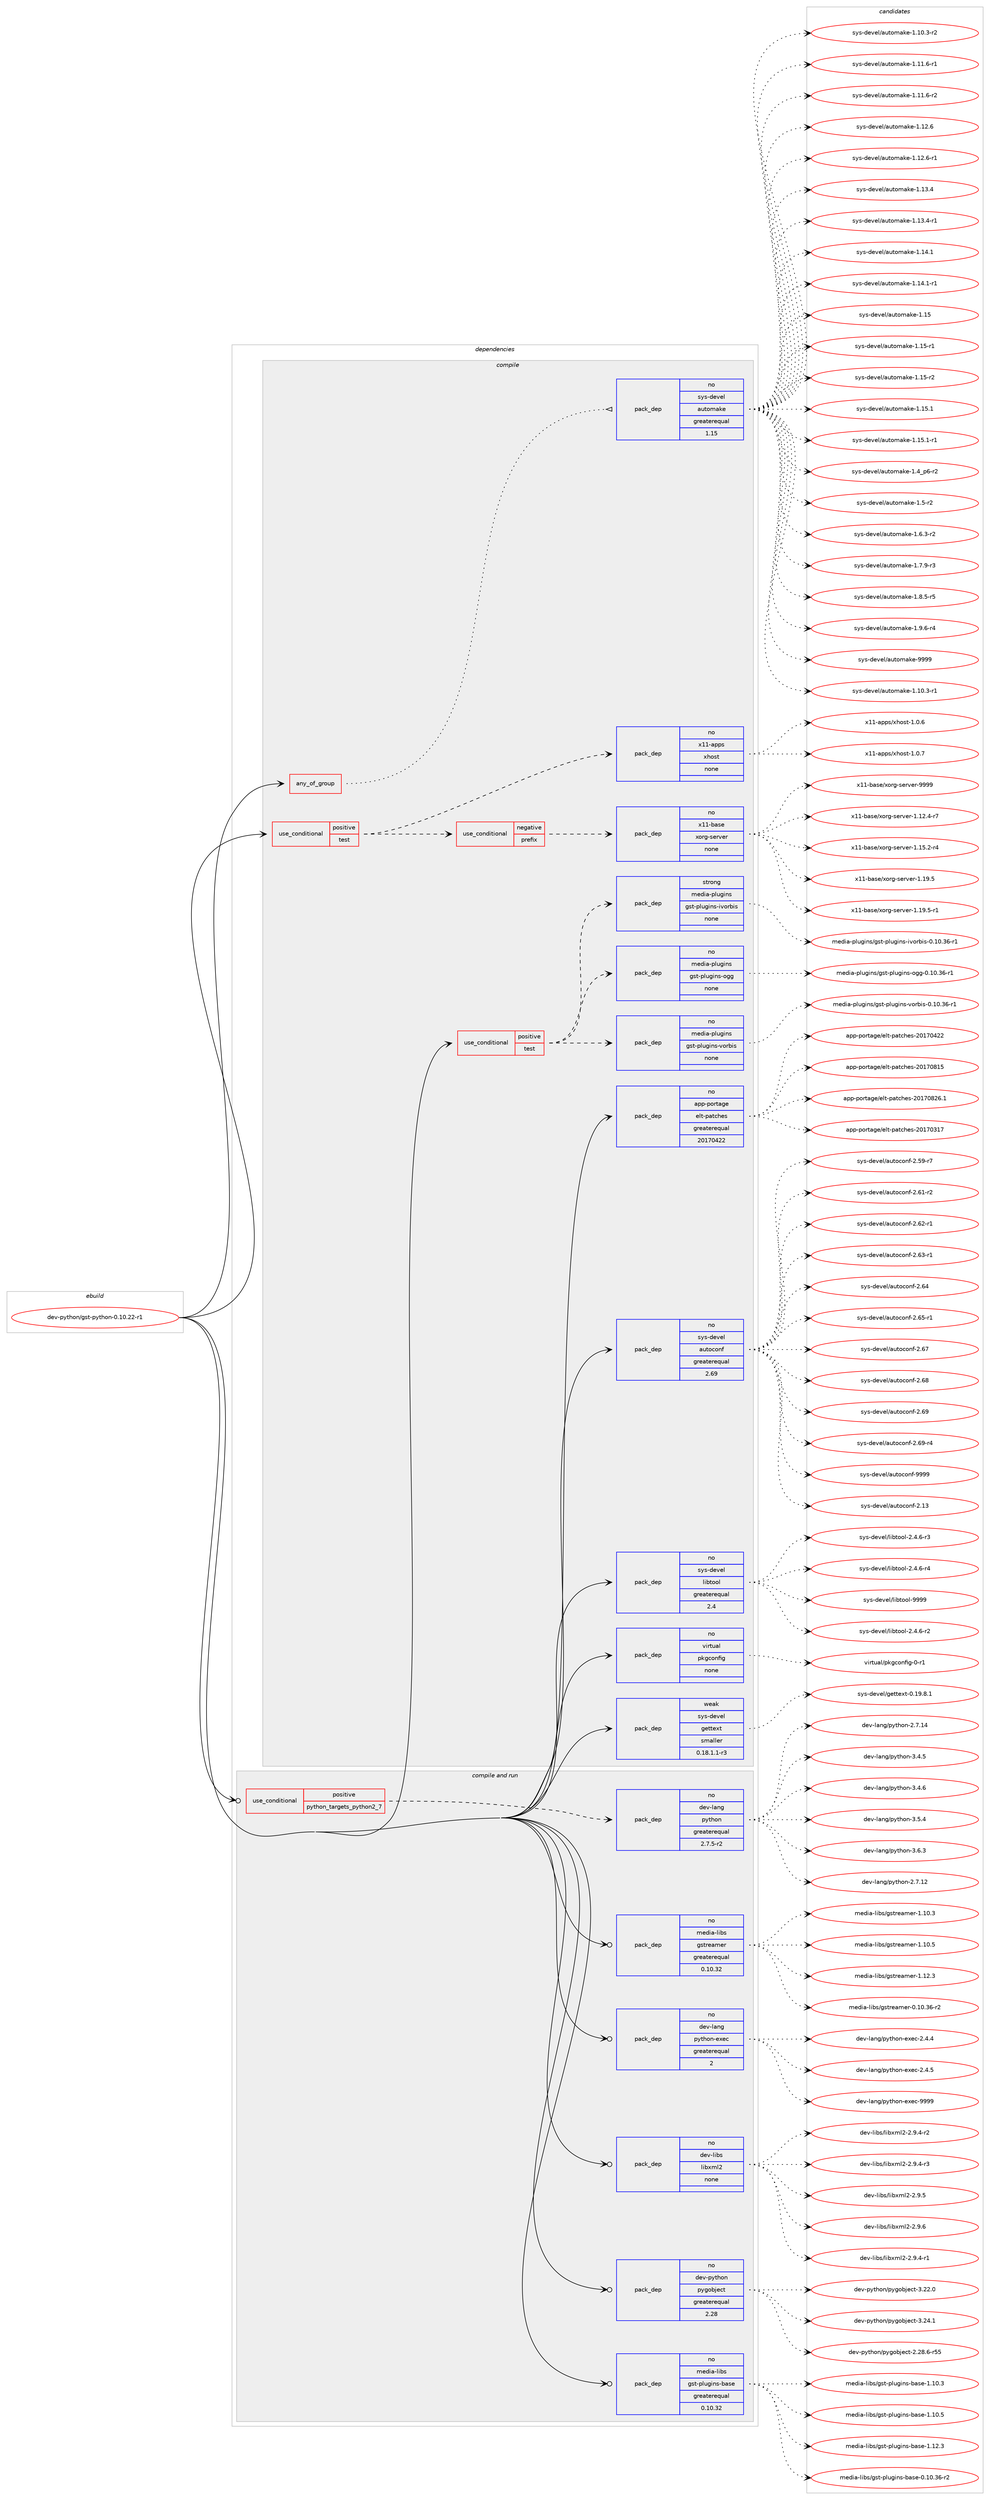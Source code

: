 digraph prolog {

# *************
# Graph options
# *************

newrank=true;
concentrate=true;
compound=true;
graph [rankdir=LR,fontname=Helvetica,fontsize=10,ranksep=1.5];#, ranksep=2.5, nodesep=0.2];
edge  [arrowhead=vee];
node  [fontname=Helvetica,fontsize=10];

# **********
# The ebuild
# **********

subgraph cluster_leftcol {
color=gray;
rank=same;
label=<<i>ebuild</i>>;
id [label="dev-python/gst-python-0.10.22-r1", color=red, width=4, href="../dev-python/gst-python-0.10.22-r1.svg"];
}

# ****************
# The dependencies
# ****************

subgraph cluster_midcol {
color=gray;
label=<<i>dependencies</i>>;
subgraph cluster_compile {
fillcolor="#eeeeee";
style=filled;
label=<<i>compile</i>>;
subgraph any3805 {
dependency159725 [label=<<TABLE BORDER="0" CELLBORDER="1" CELLSPACING="0" CELLPADDING="4"><TR><TD CELLPADDING="10">any_of_group</TD></TR></TABLE>>, shape=none, color=red];subgraph pack122416 {
dependency159726 [label=<<TABLE BORDER="0" CELLBORDER="1" CELLSPACING="0" CELLPADDING="4" WIDTH="220"><TR><TD ROWSPAN="6" CELLPADDING="30">pack_dep</TD></TR><TR><TD WIDTH="110">no</TD></TR><TR><TD>sys-devel</TD></TR><TR><TD>automake</TD></TR><TR><TD>greaterequal</TD></TR><TR><TD>1.15</TD></TR></TABLE>>, shape=none, color=blue];
}
dependency159725:e -> dependency159726:w [weight=20,style="dotted",arrowhead="oinv"];
}
id:e -> dependency159725:w [weight=20,style="solid",arrowhead="vee"];
subgraph cond33461 {
dependency159727 [label=<<TABLE BORDER="0" CELLBORDER="1" CELLSPACING="0" CELLPADDING="4"><TR><TD ROWSPAN="3" CELLPADDING="10">use_conditional</TD></TR><TR><TD>positive</TD></TR><TR><TD>test</TD></TR></TABLE>>, shape=none, color=red];
subgraph cond33462 {
dependency159728 [label=<<TABLE BORDER="0" CELLBORDER="1" CELLSPACING="0" CELLPADDING="4"><TR><TD ROWSPAN="3" CELLPADDING="10">use_conditional</TD></TR><TR><TD>negative</TD></TR><TR><TD>prefix</TD></TR></TABLE>>, shape=none, color=red];
subgraph pack122417 {
dependency159729 [label=<<TABLE BORDER="0" CELLBORDER="1" CELLSPACING="0" CELLPADDING="4" WIDTH="220"><TR><TD ROWSPAN="6" CELLPADDING="30">pack_dep</TD></TR><TR><TD WIDTH="110">no</TD></TR><TR><TD>x11-base</TD></TR><TR><TD>xorg-server</TD></TR><TR><TD>none</TD></TR><TR><TD></TD></TR></TABLE>>, shape=none, color=blue];
}
dependency159728:e -> dependency159729:w [weight=20,style="dashed",arrowhead="vee"];
}
dependency159727:e -> dependency159728:w [weight=20,style="dashed",arrowhead="vee"];
subgraph pack122418 {
dependency159730 [label=<<TABLE BORDER="0" CELLBORDER="1" CELLSPACING="0" CELLPADDING="4" WIDTH="220"><TR><TD ROWSPAN="6" CELLPADDING="30">pack_dep</TD></TR><TR><TD WIDTH="110">no</TD></TR><TR><TD>x11-apps</TD></TR><TR><TD>xhost</TD></TR><TR><TD>none</TD></TR><TR><TD></TD></TR></TABLE>>, shape=none, color=blue];
}
dependency159727:e -> dependency159730:w [weight=20,style="dashed",arrowhead="vee"];
}
id:e -> dependency159727:w [weight=20,style="solid",arrowhead="vee"];
subgraph cond33463 {
dependency159731 [label=<<TABLE BORDER="0" CELLBORDER="1" CELLSPACING="0" CELLPADDING="4"><TR><TD ROWSPAN="3" CELLPADDING="10">use_conditional</TD></TR><TR><TD>positive</TD></TR><TR><TD>test</TD></TR></TABLE>>, shape=none, color=red];
subgraph pack122419 {
dependency159732 [label=<<TABLE BORDER="0" CELLBORDER="1" CELLSPACING="0" CELLPADDING="4" WIDTH="220"><TR><TD ROWSPAN="6" CELLPADDING="30">pack_dep</TD></TR><TR><TD WIDTH="110">no</TD></TR><TR><TD>media-plugins</TD></TR><TR><TD>gst-plugins-ogg</TD></TR><TR><TD>none</TD></TR><TR><TD></TD></TR></TABLE>>, shape=none, color=blue];
}
dependency159731:e -> dependency159732:w [weight=20,style="dashed",arrowhead="vee"];
subgraph pack122420 {
dependency159733 [label=<<TABLE BORDER="0" CELLBORDER="1" CELLSPACING="0" CELLPADDING="4" WIDTH="220"><TR><TD ROWSPAN="6" CELLPADDING="30">pack_dep</TD></TR><TR><TD WIDTH="110">strong</TD></TR><TR><TD>media-plugins</TD></TR><TR><TD>gst-plugins-ivorbis</TD></TR><TR><TD>none</TD></TR><TR><TD></TD></TR></TABLE>>, shape=none, color=blue];
}
dependency159731:e -> dependency159733:w [weight=20,style="dashed",arrowhead="vee"];
subgraph pack122421 {
dependency159734 [label=<<TABLE BORDER="0" CELLBORDER="1" CELLSPACING="0" CELLPADDING="4" WIDTH="220"><TR><TD ROWSPAN="6" CELLPADDING="30">pack_dep</TD></TR><TR><TD WIDTH="110">no</TD></TR><TR><TD>media-plugins</TD></TR><TR><TD>gst-plugins-vorbis</TD></TR><TR><TD>none</TD></TR><TR><TD></TD></TR></TABLE>>, shape=none, color=blue];
}
dependency159731:e -> dependency159734:w [weight=20,style="dashed",arrowhead="vee"];
}
id:e -> dependency159731:w [weight=20,style="solid",arrowhead="vee"];
subgraph pack122422 {
dependency159735 [label=<<TABLE BORDER="0" CELLBORDER="1" CELLSPACING="0" CELLPADDING="4" WIDTH="220"><TR><TD ROWSPAN="6" CELLPADDING="30">pack_dep</TD></TR><TR><TD WIDTH="110">no</TD></TR><TR><TD>app-portage</TD></TR><TR><TD>elt-patches</TD></TR><TR><TD>greaterequal</TD></TR><TR><TD>20170422</TD></TR></TABLE>>, shape=none, color=blue];
}
id:e -> dependency159735:w [weight=20,style="solid",arrowhead="vee"];
subgraph pack122423 {
dependency159736 [label=<<TABLE BORDER="0" CELLBORDER="1" CELLSPACING="0" CELLPADDING="4" WIDTH="220"><TR><TD ROWSPAN="6" CELLPADDING="30">pack_dep</TD></TR><TR><TD WIDTH="110">no</TD></TR><TR><TD>sys-devel</TD></TR><TR><TD>autoconf</TD></TR><TR><TD>greaterequal</TD></TR><TR><TD>2.69</TD></TR></TABLE>>, shape=none, color=blue];
}
id:e -> dependency159736:w [weight=20,style="solid",arrowhead="vee"];
subgraph pack122424 {
dependency159737 [label=<<TABLE BORDER="0" CELLBORDER="1" CELLSPACING="0" CELLPADDING="4" WIDTH="220"><TR><TD ROWSPAN="6" CELLPADDING="30">pack_dep</TD></TR><TR><TD WIDTH="110">no</TD></TR><TR><TD>sys-devel</TD></TR><TR><TD>libtool</TD></TR><TR><TD>greaterequal</TD></TR><TR><TD>2.4</TD></TR></TABLE>>, shape=none, color=blue];
}
id:e -> dependency159737:w [weight=20,style="solid",arrowhead="vee"];
subgraph pack122425 {
dependency159738 [label=<<TABLE BORDER="0" CELLBORDER="1" CELLSPACING="0" CELLPADDING="4" WIDTH="220"><TR><TD ROWSPAN="6" CELLPADDING="30">pack_dep</TD></TR><TR><TD WIDTH="110">no</TD></TR><TR><TD>virtual</TD></TR><TR><TD>pkgconfig</TD></TR><TR><TD>none</TD></TR><TR><TD></TD></TR></TABLE>>, shape=none, color=blue];
}
id:e -> dependency159738:w [weight=20,style="solid",arrowhead="vee"];
subgraph pack122426 {
dependency159739 [label=<<TABLE BORDER="0" CELLBORDER="1" CELLSPACING="0" CELLPADDING="4" WIDTH="220"><TR><TD ROWSPAN="6" CELLPADDING="30">pack_dep</TD></TR><TR><TD WIDTH="110">weak</TD></TR><TR><TD>sys-devel</TD></TR><TR><TD>gettext</TD></TR><TR><TD>smaller</TD></TR><TR><TD>0.18.1.1-r3</TD></TR></TABLE>>, shape=none, color=blue];
}
id:e -> dependency159739:w [weight=20,style="solid",arrowhead="vee"];
}
subgraph cluster_compileandrun {
fillcolor="#eeeeee";
style=filled;
label=<<i>compile and run</i>>;
subgraph cond33464 {
dependency159740 [label=<<TABLE BORDER="0" CELLBORDER="1" CELLSPACING="0" CELLPADDING="4"><TR><TD ROWSPAN="3" CELLPADDING="10">use_conditional</TD></TR><TR><TD>positive</TD></TR><TR><TD>python_targets_python2_7</TD></TR></TABLE>>, shape=none, color=red];
subgraph pack122427 {
dependency159741 [label=<<TABLE BORDER="0" CELLBORDER="1" CELLSPACING="0" CELLPADDING="4" WIDTH="220"><TR><TD ROWSPAN="6" CELLPADDING="30">pack_dep</TD></TR><TR><TD WIDTH="110">no</TD></TR><TR><TD>dev-lang</TD></TR><TR><TD>python</TD></TR><TR><TD>greaterequal</TD></TR><TR><TD>2.7.5-r2</TD></TR></TABLE>>, shape=none, color=blue];
}
dependency159740:e -> dependency159741:w [weight=20,style="dashed",arrowhead="vee"];
}
id:e -> dependency159740:w [weight=20,style="solid",arrowhead="odotvee"];
subgraph pack122428 {
dependency159742 [label=<<TABLE BORDER="0" CELLBORDER="1" CELLSPACING="0" CELLPADDING="4" WIDTH="220"><TR><TD ROWSPAN="6" CELLPADDING="30">pack_dep</TD></TR><TR><TD WIDTH="110">no</TD></TR><TR><TD>dev-lang</TD></TR><TR><TD>python-exec</TD></TR><TR><TD>greaterequal</TD></TR><TR><TD>2</TD></TR></TABLE>>, shape=none, color=blue];
}
id:e -> dependency159742:w [weight=20,style="solid",arrowhead="odotvee"];
subgraph pack122429 {
dependency159743 [label=<<TABLE BORDER="0" CELLBORDER="1" CELLSPACING="0" CELLPADDING="4" WIDTH="220"><TR><TD ROWSPAN="6" CELLPADDING="30">pack_dep</TD></TR><TR><TD WIDTH="110">no</TD></TR><TR><TD>dev-libs</TD></TR><TR><TD>libxml2</TD></TR><TR><TD>none</TD></TR><TR><TD></TD></TR></TABLE>>, shape=none, color=blue];
}
id:e -> dependency159743:w [weight=20,style="solid",arrowhead="odotvee"];
subgraph pack122430 {
dependency159744 [label=<<TABLE BORDER="0" CELLBORDER="1" CELLSPACING="0" CELLPADDING="4" WIDTH="220"><TR><TD ROWSPAN="6" CELLPADDING="30">pack_dep</TD></TR><TR><TD WIDTH="110">no</TD></TR><TR><TD>dev-python</TD></TR><TR><TD>pygobject</TD></TR><TR><TD>greaterequal</TD></TR><TR><TD>2.28</TD></TR></TABLE>>, shape=none, color=blue];
}
id:e -> dependency159744:w [weight=20,style="solid",arrowhead="odotvee"];
subgraph pack122431 {
dependency159745 [label=<<TABLE BORDER="0" CELLBORDER="1" CELLSPACING="0" CELLPADDING="4" WIDTH="220"><TR><TD ROWSPAN="6" CELLPADDING="30">pack_dep</TD></TR><TR><TD WIDTH="110">no</TD></TR><TR><TD>media-libs</TD></TR><TR><TD>gst-plugins-base</TD></TR><TR><TD>greaterequal</TD></TR><TR><TD>0.10.32</TD></TR></TABLE>>, shape=none, color=blue];
}
id:e -> dependency159745:w [weight=20,style="solid",arrowhead="odotvee"];
subgraph pack122432 {
dependency159746 [label=<<TABLE BORDER="0" CELLBORDER="1" CELLSPACING="0" CELLPADDING="4" WIDTH="220"><TR><TD ROWSPAN="6" CELLPADDING="30">pack_dep</TD></TR><TR><TD WIDTH="110">no</TD></TR><TR><TD>media-libs</TD></TR><TR><TD>gstreamer</TD></TR><TR><TD>greaterequal</TD></TR><TR><TD>0.10.32</TD></TR></TABLE>>, shape=none, color=blue];
}
id:e -> dependency159746:w [weight=20,style="solid",arrowhead="odotvee"];
}
subgraph cluster_run {
fillcolor="#eeeeee";
style=filled;
label=<<i>run</i>>;
}
}

# **************
# The candidates
# **************

subgraph cluster_choices {
rank=same;
color=gray;
label=<<i>candidates</i>>;

subgraph choice122416 {
color=black;
nodesep=1;
choice11512111545100101118101108479711711611110997107101454946494846514511449 [label="sys-devel/automake-1.10.3-r1", color=red, width=4,href="../sys-devel/automake-1.10.3-r1.svg"];
choice11512111545100101118101108479711711611110997107101454946494846514511450 [label="sys-devel/automake-1.10.3-r2", color=red, width=4,href="../sys-devel/automake-1.10.3-r2.svg"];
choice11512111545100101118101108479711711611110997107101454946494946544511449 [label="sys-devel/automake-1.11.6-r1", color=red, width=4,href="../sys-devel/automake-1.11.6-r1.svg"];
choice11512111545100101118101108479711711611110997107101454946494946544511450 [label="sys-devel/automake-1.11.6-r2", color=red, width=4,href="../sys-devel/automake-1.11.6-r2.svg"];
choice1151211154510010111810110847971171161111099710710145494649504654 [label="sys-devel/automake-1.12.6", color=red, width=4,href="../sys-devel/automake-1.12.6.svg"];
choice11512111545100101118101108479711711611110997107101454946495046544511449 [label="sys-devel/automake-1.12.6-r1", color=red, width=4,href="../sys-devel/automake-1.12.6-r1.svg"];
choice1151211154510010111810110847971171161111099710710145494649514652 [label="sys-devel/automake-1.13.4", color=red, width=4,href="../sys-devel/automake-1.13.4.svg"];
choice11512111545100101118101108479711711611110997107101454946495146524511449 [label="sys-devel/automake-1.13.4-r1", color=red, width=4,href="../sys-devel/automake-1.13.4-r1.svg"];
choice1151211154510010111810110847971171161111099710710145494649524649 [label="sys-devel/automake-1.14.1", color=red, width=4,href="../sys-devel/automake-1.14.1.svg"];
choice11512111545100101118101108479711711611110997107101454946495246494511449 [label="sys-devel/automake-1.14.1-r1", color=red, width=4,href="../sys-devel/automake-1.14.1-r1.svg"];
choice115121115451001011181011084797117116111109971071014549464953 [label="sys-devel/automake-1.15", color=red, width=4,href="../sys-devel/automake-1.15.svg"];
choice1151211154510010111810110847971171161111099710710145494649534511449 [label="sys-devel/automake-1.15-r1", color=red, width=4,href="../sys-devel/automake-1.15-r1.svg"];
choice1151211154510010111810110847971171161111099710710145494649534511450 [label="sys-devel/automake-1.15-r2", color=red, width=4,href="../sys-devel/automake-1.15-r2.svg"];
choice1151211154510010111810110847971171161111099710710145494649534649 [label="sys-devel/automake-1.15.1", color=red, width=4,href="../sys-devel/automake-1.15.1.svg"];
choice11512111545100101118101108479711711611110997107101454946495346494511449 [label="sys-devel/automake-1.15.1-r1", color=red, width=4,href="../sys-devel/automake-1.15.1-r1.svg"];
choice115121115451001011181011084797117116111109971071014549465295112544511450 [label="sys-devel/automake-1.4_p6-r2", color=red, width=4,href="../sys-devel/automake-1.4_p6-r2.svg"];
choice11512111545100101118101108479711711611110997107101454946534511450 [label="sys-devel/automake-1.5-r2", color=red, width=4,href="../sys-devel/automake-1.5-r2.svg"];
choice115121115451001011181011084797117116111109971071014549465446514511450 [label="sys-devel/automake-1.6.3-r2", color=red, width=4,href="../sys-devel/automake-1.6.3-r2.svg"];
choice115121115451001011181011084797117116111109971071014549465546574511451 [label="sys-devel/automake-1.7.9-r3", color=red, width=4,href="../sys-devel/automake-1.7.9-r3.svg"];
choice115121115451001011181011084797117116111109971071014549465646534511453 [label="sys-devel/automake-1.8.5-r5", color=red, width=4,href="../sys-devel/automake-1.8.5-r5.svg"];
choice115121115451001011181011084797117116111109971071014549465746544511452 [label="sys-devel/automake-1.9.6-r4", color=red, width=4,href="../sys-devel/automake-1.9.6-r4.svg"];
choice115121115451001011181011084797117116111109971071014557575757 [label="sys-devel/automake-9999", color=red, width=4,href="../sys-devel/automake-9999.svg"];
dependency159726:e -> choice11512111545100101118101108479711711611110997107101454946494846514511449:w [style=dotted,weight="100"];
dependency159726:e -> choice11512111545100101118101108479711711611110997107101454946494846514511450:w [style=dotted,weight="100"];
dependency159726:e -> choice11512111545100101118101108479711711611110997107101454946494946544511449:w [style=dotted,weight="100"];
dependency159726:e -> choice11512111545100101118101108479711711611110997107101454946494946544511450:w [style=dotted,weight="100"];
dependency159726:e -> choice1151211154510010111810110847971171161111099710710145494649504654:w [style=dotted,weight="100"];
dependency159726:e -> choice11512111545100101118101108479711711611110997107101454946495046544511449:w [style=dotted,weight="100"];
dependency159726:e -> choice1151211154510010111810110847971171161111099710710145494649514652:w [style=dotted,weight="100"];
dependency159726:e -> choice11512111545100101118101108479711711611110997107101454946495146524511449:w [style=dotted,weight="100"];
dependency159726:e -> choice1151211154510010111810110847971171161111099710710145494649524649:w [style=dotted,weight="100"];
dependency159726:e -> choice11512111545100101118101108479711711611110997107101454946495246494511449:w [style=dotted,weight="100"];
dependency159726:e -> choice115121115451001011181011084797117116111109971071014549464953:w [style=dotted,weight="100"];
dependency159726:e -> choice1151211154510010111810110847971171161111099710710145494649534511449:w [style=dotted,weight="100"];
dependency159726:e -> choice1151211154510010111810110847971171161111099710710145494649534511450:w [style=dotted,weight="100"];
dependency159726:e -> choice1151211154510010111810110847971171161111099710710145494649534649:w [style=dotted,weight="100"];
dependency159726:e -> choice11512111545100101118101108479711711611110997107101454946495346494511449:w [style=dotted,weight="100"];
dependency159726:e -> choice115121115451001011181011084797117116111109971071014549465295112544511450:w [style=dotted,weight="100"];
dependency159726:e -> choice11512111545100101118101108479711711611110997107101454946534511450:w [style=dotted,weight="100"];
dependency159726:e -> choice115121115451001011181011084797117116111109971071014549465446514511450:w [style=dotted,weight="100"];
dependency159726:e -> choice115121115451001011181011084797117116111109971071014549465546574511451:w [style=dotted,weight="100"];
dependency159726:e -> choice115121115451001011181011084797117116111109971071014549465646534511453:w [style=dotted,weight="100"];
dependency159726:e -> choice115121115451001011181011084797117116111109971071014549465746544511452:w [style=dotted,weight="100"];
dependency159726:e -> choice115121115451001011181011084797117116111109971071014557575757:w [style=dotted,weight="100"];
}
subgraph choice122417 {
color=black;
nodesep=1;
choice12049494598971151014712011111410345115101114118101114454946495046524511455 [label="x11-base/xorg-server-1.12.4-r7", color=red, width=4,href="../x11-base/xorg-server-1.12.4-r7.svg"];
choice12049494598971151014712011111410345115101114118101114454946495346504511452 [label="x11-base/xorg-server-1.15.2-r4", color=red, width=4,href="../x11-base/xorg-server-1.15.2-r4.svg"];
choice1204949459897115101471201111141034511510111411810111445494649574653 [label="x11-base/xorg-server-1.19.5", color=red, width=4,href="../x11-base/xorg-server-1.19.5.svg"];
choice12049494598971151014712011111410345115101114118101114454946495746534511449 [label="x11-base/xorg-server-1.19.5-r1", color=red, width=4,href="../x11-base/xorg-server-1.19.5-r1.svg"];
choice120494945989711510147120111114103451151011141181011144557575757 [label="x11-base/xorg-server-9999", color=red, width=4,href="../x11-base/xorg-server-9999.svg"];
dependency159729:e -> choice12049494598971151014712011111410345115101114118101114454946495046524511455:w [style=dotted,weight="100"];
dependency159729:e -> choice12049494598971151014712011111410345115101114118101114454946495346504511452:w [style=dotted,weight="100"];
dependency159729:e -> choice1204949459897115101471201111141034511510111411810111445494649574653:w [style=dotted,weight="100"];
dependency159729:e -> choice12049494598971151014712011111410345115101114118101114454946495746534511449:w [style=dotted,weight="100"];
dependency159729:e -> choice120494945989711510147120111114103451151011141181011144557575757:w [style=dotted,weight="100"];
}
subgraph choice122418 {
color=black;
nodesep=1;
choice1204949459711211211547120104111115116454946484654 [label="x11-apps/xhost-1.0.6", color=red, width=4,href="../x11-apps/xhost-1.0.6.svg"];
choice1204949459711211211547120104111115116454946484655 [label="x11-apps/xhost-1.0.7", color=red, width=4,href="../x11-apps/xhost-1.0.7.svg"];
dependency159730:e -> choice1204949459711211211547120104111115116454946484654:w [style=dotted,weight="100"];
dependency159730:e -> choice1204949459711211211547120104111115116454946484655:w [style=dotted,weight="100"];
}
subgraph choice122419 {
color=black;
nodesep=1;
choice109101100105974511210811710310511011547103115116451121081171031051101154511110310345484649484651544511449 [label="media-plugins/gst-plugins-ogg-0.10.36-r1", color=red, width=4,href="../media-plugins/gst-plugins-ogg-0.10.36-r1.svg"];
dependency159732:e -> choice109101100105974511210811710310511011547103115116451121081171031051101154511110310345484649484651544511449:w [style=dotted,weight="100"];
}
subgraph choice122420 {
color=black;
nodesep=1;
choice10910110010597451121081171031051101154710311511645112108117103105110115451051181111149810511545484649484651544511449 [label="media-plugins/gst-plugins-ivorbis-0.10.36-r1", color=red, width=4,href="../media-plugins/gst-plugins-ivorbis-0.10.36-r1.svg"];
dependency159733:e -> choice10910110010597451121081171031051101154710311511645112108117103105110115451051181111149810511545484649484651544511449:w [style=dotted,weight="100"];
}
subgraph choice122421 {
color=black;
nodesep=1;
choice10910110010597451121081171031051101154710311511645112108117103105110115451181111149810511545484649484651544511449 [label="media-plugins/gst-plugins-vorbis-0.10.36-r1", color=red, width=4,href="../media-plugins/gst-plugins-vorbis-0.10.36-r1.svg"];
dependency159734:e -> choice10910110010597451121081171031051101154710311511645112108117103105110115451181111149810511545484649484651544511449:w [style=dotted,weight="100"];
}
subgraph choice122422 {
color=black;
nodesep=1;
choice97112112451121111141169710310147101108116451129711699104101115455048495548514955 [label="app-portage/elt-patches-20170317", color=red, width=4,href="../app-portage/elt-patches-20170317.svg"];
choice97112112451121111141169710310147101108116451129711699104101115455048495548525050 [label="app-portage/elt-patches-20170422", color=red, width=4,href="../app-portage/elt-patches-20170422.svg"];
choice97112112451121111141169710310147101108116451129711699104101115455048495548564953 [label="app-portage/elt-patches-20170815", color=red, width=4,href="../app-portage/elt-patches-20170815.svg"];
choice971121124511211111411697103101471011081164511297116991041011154550484955485650544649 [label="app-portage/elt-patches-20170826.1", color=red, width=4,href="../app-portage/elt-patches-20170826.1.svg"];
dependency159735:e -> choice97112112451121111141169710310147101108116451129711699104101115455048495548514955:w [style=dotted,weight="100"];
dependency159735:e -> choice97112112451121111141169710310147101108116451129711699104101115455048495548525050:w [style=dotted,weight="100"];
dependency159735:e -> choice97112112451121111141169710310147101108116451129711699104101115455048495548564953:w [style=dotted,weight="100"];
dependency159735:e -> choice971121124511211111411697103101471011081164511297116991041011154550484955485650544649:w [style=dotted,weight="100"];
}
subgraph choice122423 {
color=black;
nodesep=1;
choice115121115451001011181011084797117116111991111101024550464951 [label="sys-devel/autoconf-2.13", color=red, width=4,href="../sys-devel/autoconf-2.13.svg"];
choice1151211154510010111810110847971171161119911111010245504653574511455 [label="sys-devel/autoconf-2.59-r7", color=red, width=4,href="../sys-devel/autoconf-2.59-r7.svg"];
choice1151211154510010111810110847971171161119911111010245504654494511450 [label="sys-devel/autoconf-2.61-r2", color=red, width=4,href="../sys-devel/autoconf-2.61-r2.svg"];
choice1151211154510010111810110847971171161119911111010245504654504511449 [label="sys-devel/autoconf-2.62-r1", color=red, width=4,href="../sys-devel/autoconf-2.62-r1.svg"];
choice1151211154510010111810110847971171161119911111010245504654514511449 [label="sys-devel/autoconf-2.63-r1", color=red, width=4,href="../sys-devel/autoconf-2.63-r1.svg"];
choice115121115451001011181011084797117116111991111101024550465452 [label="sys-devel/autoconf-2.64", color=red, width=4,href="../sys-devel/autoconf-2.64.svg"];
choice1151211154510010111810110847971171161119911111010245504654534511449 [label="sys-devel/autoconf-2.65-r1", color=red, width=4,href="../sys-devel/autoconf-2.65-r1.svg"];
choice115121115451001011181011084797117116111991111101024550465455 [label="sys-devel/autoconf-2.67", color=red, width=4,href="../sys-devel/autoconf-2.67.svg"];
choice115121115451001011181011084797117116111991111101024550465456 [label="sys-devel/autoconf-2.68", color=red, width=4,href="../sys-devel/autoconf-2.68.svg"];
choice115121115451001011181011084797117116111991111101024550465457 [label="sys-devel/autoconf-2.69", color=red, width=4,href="../sys-devel/autoconf-2.69.svg"];
choice1151211154510010111810110847971171161119911111010245504654574511452 [label="sys-devel/autoconf-2.69-r4", color=red, width=4,href="../sys-devel/autoconf-2.69-r4.svg"];
choice115121115451001011181011084797117116111991111101024557575757 [label="sys-devel/autoconf-9999", color=red, width=4,href="../sys-devel/autoconf-9999.svg"];
dependency159736:e -> choice115121115451001011181011084797117116111991111101024550464951:w [style=dotted,weight="100"];
dependency159736:e -> choice1151211154510010111810110847971171161119911111010245504653574511455:w [style=dotted,weight="100"];
dependency159736:e -> choice1151211154510010111810110847971171161119911111010245504654494511450:w [style=dotted,weight="100"];
dependency159736:e -> choice1151211154510010111810110847971171161119911111010245504654504511449:w [style=dotted,weight="100"];
dependency159736:e -> choice1151211154510010111810110847971171161119911111010245504654514511449:w [style=dotted,weight="100"];
dependency159736:e -> choice115121115451001011181011084797117116111991111101024550465452:w [style=dotted,weight="100"];
dependency159736:e -> choice1151211154510010111810110847971171161119911111010245504654534511449:w [style=dotted,weight="100"];
dependency159736:e -> choice115121115451001011181011084797117116111991111101024550465455:w [style=dotted,weight="100"];
dependency159736:e -> choice115121115451001011181011084797117116111991111101024550465456:w [style=dotted,weight="100"];
dependency159736:e -> choice115121115451001011181011084797117116111991111101024550465457:w [style=dotted,weight="100"];
dependency159736:e -> choice1151211154510010111810110847971171161119911111010245504654574511452:w [style=dotted,weight="100"];
dependency159736:e -> choice115121115451001011181011084797117116111991111101024557575757:w [style=dotted,weight="100"];
}
subgraph choice122424 {
color=black;
nodesep=1;
choice1151211154510010111810110847108105981161111111084550465246544511450 [label="sys-devel/libtool-2.4.6-r2", color=red, width=4,href="../sys-devel/libtool-2.4.6-r2.svg"];
choice1151211154510010111810110847108105981161111111084550465246544511451 [label="sys-devel/libtool-2.4.6-r3", color=red, width=4,href="../sys-devel/libtool-2.4.6-r3.svg"];
choice1151211154510010111810110847108105981161111111084550465246544511452 [label="sys-devel/libtool-2.4.6-r4", color=red, width=4,href="../sys-devel/libtool-2.4.6-r4.svg"];
choice1151211154510010111810110847108105981161111111084557575757 [label="sys-devel/libtool-9999", color=red, width=4,href="../sys-devel/libtool-9999.svg"];
dependency159737:e -> choice1151211154510010111810110847108105981161111111084550465246544511450:w [style=dotted,weight="100"];
dependency159737:e -> choice1151211154510010111810110847108105981161111111084550465246544511451:w [style=dotted,weight="100"];
dependency159737:e -> choice1151211154510010111810110847108105981161111111084550465246544511452:w [style=dotted,weight="100"];
dependency159737:e -> choice1151211154510010111810110847108105981161111111084557575757:w [style=dotted,weight="100"];
}
subgraph choice122425 {
color=black;
nodesep=1;
choice11810511411611797108471121071039911111010210510345484511449 [label="virtual/pkgconfig-0-r1", color=red, width=4,href="../virtual/pkgconfig-0-r1.svg"];
dependency159738:e -> choice11810511411611797108471121071039911111010210510345484511449:w [style=dotted,weight="100"];
}
subgraph choice122426 {
color=black;
nodesep=1;
choice1151211154510010111810110847103101116116101120116454846495746564649 [label="sys-devel/gettext-0.19.8.1", color=red, width=4,href="../sys-devel/gettext-0.19.8.1.svg"];
dependency159739:e -> choice1151211154510010111810110847103101116116101120116454846495746564649:w [style=dotted,weight="100"];
}
subgraph choice122427 {
color=black;
nodesep=1;
choice10010111845108971101034711212111610411111045504655464950 [label="dev-lang/python-2.7.12", color=red, width=4,href="../dev-lang/python-2.7.12.svg"];
choice10010111845108971101034711212111610411111045504655464952 [label="dev-lang/python-2.7.14", color=red, width=4,href="../dev-lang/python-2.7.14.svg"];
choice100101118451089711010347112121116104111110455146524653 [label="dev-lang/python-3.4.5", color=red, width=4,href="../dev-lang/python-3.4.5.svg"];
choice100101118451089711010347112121116104111110455146524654 [label="dev-lang/python-3.4.6", color=red, width=4,href="../dev-lang/python-3.4.6.svg"];
choice100101118451089711010347112121116104111110455146534652 [label="dev-lang/python-3.5.4", color=red, width=4,href="../dev-lang/python-3.5.4.svg"];
choice100101118451089711010347112121116104111110455146544651 [label="dev-lang/python-3.6.3", color=red, width=4,href="../dev-lang/python-3.6.3.svg"];
dependency159741:e -> choice10010111845108971101034711212111610411111045504655464950:w [style=dotted,weight="100"];
dependency159741:e -> choice10010111845108971101034711212111610411111045504655464952:w [style=dotted,weight="100"];
dependency159741:e -> choice100101118451089711010347112121116104111110455146524653:w [style=dotted,weight="100"];
dependency159741:e -> choice100101118451089711010347112121116104111110455146524654:w [style=dotted,weight="100"];
dependency159741:e -> choice100101118451089711010347112121116104111110455146534652:w [style=dotted,weight="100"];
dependency159741:e -> choice100101118451089711010347112121116104111110455146544651:w [style=dotted,weight="100"];
}
subgraph choice122428 {
color=black;
nodesep=1;
choice1001011184510897110103471121211161041111104510112010199455046524652 [label="dev-lang/python-exec-2.4.4", color=red, width=4,href="../dev-lang/python-exec-2.4.4.svg"];
choice1001011184510897110103471121211161041111104510112010199455046524653 [label="dev-lang/python-exec-2.4.5", color=red, width=4,href="../dev-lang/python-exec-2.4.5.svg"];
choice10010111845108971101034711212111610411111045101120101994557575757 [label="dev-lang/python-exec-9999", color=red, width=4,href="../dev-lang/python-exec-9999.svg"];
dependency159742:e -> choice1001011184510897110103471121211161041111104510112010199455046524652:w [style=dotted,weight="100"];
dependency159742:e -> choice1001011184510897110103471121211161041111104510112010199455046524653:w [style=dotted,weight="100"];
dependency159742:e -> choice10010111845108971101034711212111610411111045101120101994557575757:w [style=dotted,weight="100"];
}
subgraph choice122429 {
color=black;
nodesep=1;
choice10010111845108105981154710810598120109108504550465746524511449 [label="dev-libs/libxml2-2.9.4-r1", color=red, width=4,href="../dev-libs/libxml2-2.9.4-r1.svg"];
choice10010111845108105981154710810598120109108504550465746524511450 [label="dev-libs/libxml2-2.9.4-r2", color=red, width=4,href="../dev-libs/libxml2-2.9.4-r2.svg"];
choice10010111845108105981154710810598120109108504550465746524511451 [label="dev-libs/libxml2-2.9.4-r3", color=red, width=4,href="../dev-libs/libxml2-2.9.4-r3.svg"];
choice1001011184510810598115471081059812010910850455046574653 [label="dev-libs/libxml2-2.9.5", color=red, width=4,href="../dev-libs/libxml2-2.9.5.svg"];
choice1001011184510810598115471081059812010910850455046574654 [label="dev-libs/libxml2-2.9.6", color=red, width=4,href="../dev-libs/libxml2-2.9.6.svg"];
dependency159743:e -> choice10010111845108105981154710810598120109108504550465746524511449:w [style=dotted,weight="100"];
dependency159743:e -> choice10010111845108105981154710810598120109108504550465746524511450:w [style=dotted,weight="100"];
dependency159743:e -> choice10010111845108105981154710810598120109108504550465746524511451:w [style=dotted,weight="100"];
dependency159743:e -> choice1001011184510810598115471081059812010910850455046574653:w [style=dotted,weight="100"];
dependency159743:e -> choice1001011184510810598115471081059812010910850455046574654:w [style=dotted,weight="100"];
}
subgraph choice122430 {
color=black;
nodesep=1;
choice1001011184511212111610411111047112121103111981061019911645504650564654451145353 [label="dev-python/pygobject-2.28.6-r55", color=red, width=4,href="../dev-python/pygobject-2.28.6-r55.svg"];
choice1001011184511212111610411111047112121103111981061019911645514650504648 [label="dev-python/pygobject-3.22.0", color=red, width=4,href="../dev-python/pygobject-3.22.0.svg"];
choice1001011184511212111610411111047112121103111981061019911645514650524649 [label="dev-python/pygobject-3.24.1", color=red, width=4,href="../dev-python/pygobject-3.24.1.svg"];
dependency159744:e -> choice1001011184511212111610411111047112121103111981061019911645504650564654451145353:w [style=dotted,weight="100"];
dependency159744:e -> choice1001011184511212111610411111047112121103111981061019911645514650504648:w [style=dotted,weight="100"];
dependency159744:e -> choice1001011184511212111610411111047112121103111981061019911645514650524649:w [style=dotted,weight="100"];
}
subgraph choice122431 {
color=black;
nodesep=1;
choice109101100105974510810598115471031151164511210811710310511011545989711510145484649484651544511450 [label="media-libs/gst-plugins-base-0.10.36-r2", color=red, width=4,href="../media-libs/gst-plugins-base-0.10.36-r2.svg"];
choice109101100105974510810598115471031151164511210811710310511011545989711510145494649484651 [label="media-libs/gst-plugins-base-1.10.3", color=red, width=4,href="../media-libs/gst-plugins-base-1.10.3.svg"];
choice109101100105974510810598115471031151164511210811710310511011545989711510145494649484653 [label="media-libs/gst-plugins-base-1.10.5", color=red, width=4,href="../media-libs/gst-plugins-base-1.10.5.svg"];
choice109101100105974510810598115471031151164511210811710310511011545989711510145494649504651 [label="media-libs/gst-plugins-base-1.12.3", color=red, width=4,href="../media-libs/gst-plugins-base-1.12.3.svg"];
dependency159745:e -> choice109101100105974510810598115471031151164511210811710310511011545989711510145484649484651544511450:w [style=dotted,weight="100"];
dependency159745:e -> choice109101100105974510810598115471031151164511210811710310511011545989711510145494649484651:w [style=dotted,weight="100"];
dependency159745:e -> choice109101100105974510810598115471031151164511210811710310511011545989711510145494649484653:w [style=dotted,weight="100"];
dependency159745:e -> choice109101100105974510810598115471031151164511210811710310511011545989711510145494649504651:w [style=dotted,weight="100"];
}
subgraph choice122432 {
color=black;
nodesep=1;
choice109101100105974510810598115471031151161141019710910111445484649484651544511450 [label="media-libs/gstreamer-0.10.36-r2", color=red, width=4,href="../media-libs/gstreamer-0.10.36-r2.svg"];
choice109101100105974510810598115471031151161141019710910111445494649484651 [label="media-libs/gstreamer-1.10.3", color=red, width=4,href="../media-libs/gstreamer-1.10.3.svg"];
choice109101100105974510810598115471031151161141019710910111445494649484653 [label="media-libs/gstreamer-1.10.5", color=red, width=4,href="../media-libs/gstreamer-1.10.5.svg"];
choice109101100105974510810598115471031151161141019710910111445494649504651 [label="media-libs/gstreamer-1.12.3", color=red, width=4,href="../media-libs/gstreamer-1.12.3.svg"];
dependency159746:e -> choice109101100105974510810598115471031151161141019710910111445484649484651544511450:w [style=dotted,weight="100"];
dependency159746:e -> choice109101100105974510810598115471031151161141019710910111445494649484651:w [style=dotted,weight="100"];
dependency159746:e -> choice109101100105974510810598115471031151161141019710910111445494649484653:w [style=dotted,weight="100"];
dependency159746:e -> choice109101100105974510810598115471031151161141019710910111445494649504651:w [style=dotted,weight="100"];
}
}

}
